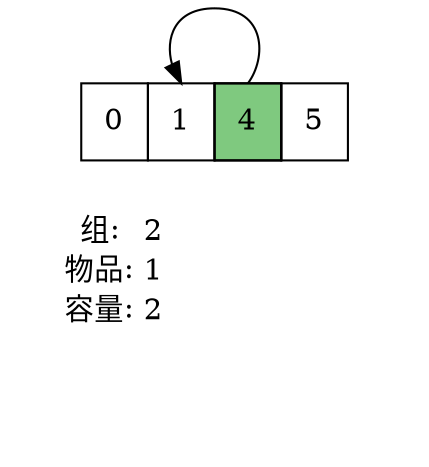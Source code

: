 
digraph g {
    node[shape=plaintext fixedsize=true  colorscheme=accent8 ];
    t1;
    a[
        label=< <TABLE CELLBORDER="1" BORDER="0" CELLSPACING="0" CELLPADDING="10">
            <tr>
                <td PORT="f0" >0</td>
                <td PORT="f1" >1</td>
                <td PORT="f2" BGCOLOR="1">4</td>
                <td PORT="f3" >5</td>
            </tr>
        </TABLE> >
    ];
    t2;
    b[
        label=< <TABLE CELLBORDER="1" BORDER="0" CELLSPACING="0" CELLPADDING="2" cellborder="0">
            <tr>
                <td PORT="">组:</td>
                <td PORT="">2</td>
            </tr>
            <tr>
                <td PORT="">物品:</td>
                <td PORT="">1</td>
            </tr>
            <tr>
                <td PORT="">容量:</td>
                <td PORT="">2</td>
            </tr>
        </TABLE> >
    ]
    a:f0:s->b[style=invis];
    b->t3[style=invis];
    a:f2:n->a:f1:n;

    t1,t2,t3[style=invis]
}
